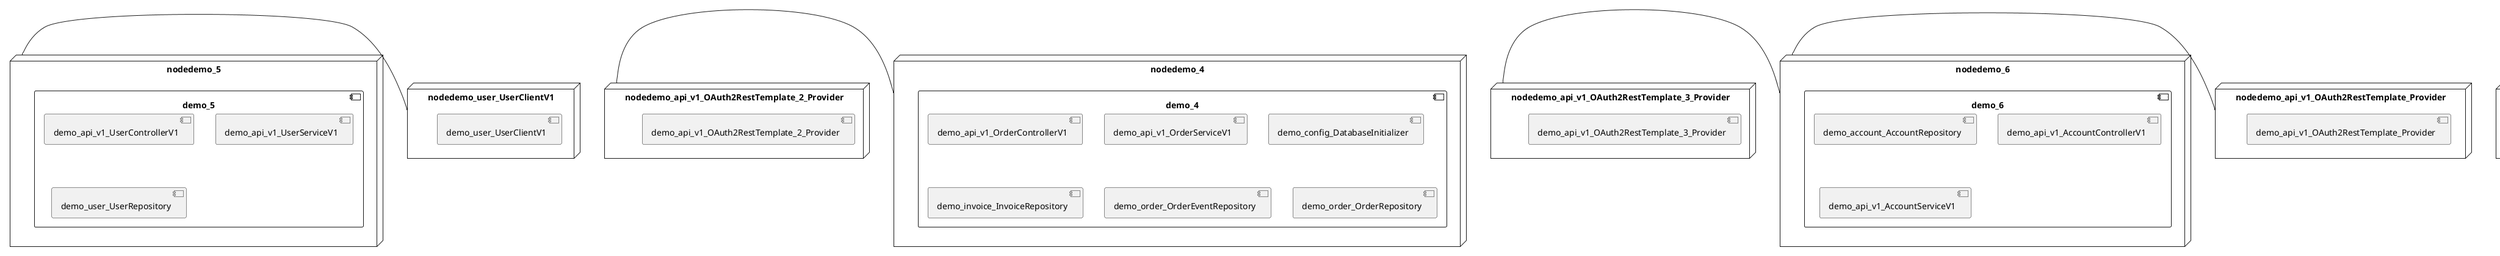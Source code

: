 @startuml
skinparam fixCircleLabelOverlapping true
skinparam componentStyle uml2
node nodedemo {
component demo {
[demo_api_v1_CatalogControllerV1] [[kbastani-spring-cloud-event-sourcing-example.system#_ObzhQCq9Ee-NO7f3AvjeYA]]
[demo_api_v1_CatalogServiceV1] [[kbastani-spring-cloud-event-sourcing-example.system#_ObzhQCq9Ee-NO7f3AvjeYA]]
[demo_catalog_CatalogInfoRepository] [[kbastani-spring-cloud-event-sourcing-example.system#_ObzhQCq9Ee-NO7f3AvjeYA]]
}
}
node nodedemo_2 {
component demo_2 {
[demo_api_v1_ShoppingCartControllerV1] [[kbastani-spring-cloud-event-sourcing-example.system#_ObzhQCq9Ee-NO7f3AvjeYA]]
[demo_api_v1_ShoppingCartServiceV1] [[kbastani-spring-cloud-event-sourcing-example.system#_ObzhQCq9Ee-NO7f3AvjeYA]]
[demo_cart_CartEventRepository] [[kbastani-spring-cloud-event-sourcing-example.system#_ObzhQCq9Ee-NO7f3AvjeYA]]
}
}
node nodedemo_3 {
component demo_3 {
[demo_UserController] [[kbastani-spring-cloud-event-sourcing-example.system#_ObzhQCq9Ee-NO7f3AvjeYA]]
[demo_UserRepository] [[kbastani-spring-cloud-event-sourcing-example.system#_ObzhQCq9Ee-NO7f3AvjeYA]]
[demo_UserService] [[kbastani-spring-cloud-event-sourcing-example.system#_ObzhQCq9Ee-NO7f3AvjeYA]]
[demo_login_UserController] [[kbastani-spring-cloud-event-sourcing-example.system#_ObzhQCq9Ee-NO7f3AvjeYA]]
}
}
node nodedemo_4 {
component demo_4 {
[demo_api_v1_OrderControllerV1] [[kbastani-spring-cloud-event-sourcing-example.system#_ObzhQCq9Ee-NO7f3AvjeYA]]
[demo_api_v1_OrderServiceV1] [[kbastani-spring-cloud-event-sourcing-example.system#_ObzhQCq9Ee-NO7f3AvjeYA]]
[demo_config_DatabaseInitializer] [[kbastani-spring-cloud-event-sourcing-example.system#_ObzhQCq9Ee-NO7f3AvjeYA]]
[demo_invoice_InvoiceRepository] [[kbastani-spring-cloud-event-sourcing-example.system#_ObzhQCq9Ee-NO7f3AvjeYA]]
[demo_order_OrderEventRepository] [[kbastani-spring-cloud-event-sourcing-example.system#_ObzhQCq9Ee-NO7f3AvjeYA]]
[demo_order_OrderRepository] [[kbastani-spring-cloud-event-sourcing-example.system#_ObzhQCq9Ee-NO7f3AvjeYA]]
}
}
node nodedemo_5 {
component demo_5 {
[demo_api_v1_UserControllerV1] [[kbastani-spring-cloud-event-sourcing-example.system#_ObzhQCq9Ee-NO7f3AvjeYA]]
[demo_api_v1_UserServiceV1] [[kbastani-spring-cloud-event-sourcing-example.system#_ObzhQCq9Ee-NO7f3AvjeYA]]
[demo_user_UserRepository] [[kbastani-spring-cloud-event-sourcing-example.system#_ObzhQCq9Ee-NO7f3AvjeYA]]
}
}
node nodedemo_6 {
component demo_6 {
[demo_account_AccountRepository] [[kbastani-spring-cloud-event-sourcing-example.system#_ObzhQCq9Ee-NO7f3AvjeYA]]
[demo_api_v1_AccountControllerV1] [[kbastani-spring-cloud-event-sourcing-example.system#_ObzhQCq9Ee-NO7f3AvjeYA]]
[demo_api_v1_AccountServiceV1] [[kbastani-spring-cloud-event-sourcing-example.system#_ObzhQCq9Ee-NO7f3AvjeYA]]
}
}
node nodedemo_7 {
component demo_7 {
[DatabaseInitializer] [[kbastani-spring-cloud-event-sourcing-example.system#_ObzhQCq9Ee-NO7f3AvjeYA]]
}
}
node nodedemo_v1 {
component demo_v1 {
[demo_v1_InventoryControllerV1] [[kbastani-spring-cloud-event-sourcing-example.system#_ObzhQCq9Ee-NO7f3AvjeYA]]
[demo_v1_InventoryServiceV1] [[kbastani-spring-cloud-event-sourcing-example.system#_ObzhQCq9Ee-NO7f3AvjeYA]]
}
}
node nodedemo_api_v1_OAuth2RestTemplate_2_Provider {
[demo_api_v1_OAuth2RestTemplate_2_Provider] [[kbastani-spring-cloud-event-sourcing-example.system#_ObzhQCq9Ee-NO7f3AvjeYA]]
}
node nodedemo_api_v1_OAuth2RestTemplate_3_Provider {
[demo_api_v1_OAuth2RestTemplate_3_Provider] [[kbastani-spring-cloud-event-sourcing-example.system#_ObzhQCq9Ee-NO7f3AvjeYA]]
}
node nodedemo_api_v1_OAuth2RestTemplate_Provider {
[demo_api_v1_OAuth2RestTemplate_Provider] [[kbastani-spring-cloud-event-sourcing-example.system#_ObzhQCq9Ee-NO7f3AvjeYA]]
}
node nodedemo_api_v1_RestTemplate_2_Provider {
[demo_api_v1_RestTemplate_2_Provider] [[kbastani-spring-cloud-event-sourcing-example.system#_ObzhQCq9Ee-NO7f3AvjeYA]]
}
node nodedemo_api_v1_RestTemplate_Provider {
[demo_api_v1_RestTemplate_Provider] [[kbastani-spring-cloud-event-sourcing-example.system#_ObzhQCq9Ee-NO7f3AvjeYA]]
}
node nodedemo_inventory_InventoryRepository_Provider {
[demo_inventory_InventoryRepository_Provider] [[kbastani-spring-cloud-event-sourcing-example.system#_ObzhQCq9Ee-NO7f3AvjeYA]]
}
node nodedemo_login_AuthenticationManager_Provider {
[demo_login_AuthenticationManager_Provider] [[kbastani-spring-cloud-event-sourcing-example.system#_ObzhQCq9Ee-NO7f3AvjeYA]]
}
node nodedemo_login_ClientDetailsService_Provider {
[demo_login_ClientDetailsService_Provider] [[kbastani-spring-cloud-event-sourcing-example.system#_ObzhQCq9Ee-NO7f3AvjeYA]]
}
node nodedemo_login_HttpSessionSecurityContextRepository_Provider {
[demo_login_HttpSessionSecurityContextRepository_Provider] [[kbastani-spring-cloud-event-sourcing-example.system#_ObzhQCq9Ee-NO7f3AvjeYA]]
}
node nodedemo_login_LoginController {
[demo_login_LoginController] [[kbastani-spring-cloud-event-sourcing-example.system#_ObzhQCq9Ee-NO7f3AvjeYA]]
}
node nodedemo_product_ProductRepository_Provider {
[demo_product_ProductRepository_Provider] [[kbastani-spring-cloud-event-sourcing-example.system#_ObzhQCq9Ee-NO7f3AvjeYA]]
}
node nodedemo_user_UserClientV1 {
[demo_user_UserClientV1] [[kbastani-spring-cloud-event-sourcing-example.system#_ObzhQCq9Ee-NO7f3AvjeYA]]
}
node nodedemo_v1_Session_Provider {
[demo_v1_Session_Provider] [[kbastani-spring-cloud-event-sourcing-example.system#_ObzhQCq9Ee-NO7f3AvjeYA]]
}
[nodedemo_5] - [nodedemo_user_UserClientV1]
[nodedemo_api_v1_OAuth2RestTemplate_2_Provider] - [nodedemo_4]
[nodedemo_api_v1_OAuth2RestTemplate_3_Provider] - [nodedemo_6]
[nodedemo_api_v1_OAuth2RestTemplate_Provider] - [nodedemo_6]
[nodedemo_api_v1_RestTemplate_2_Provider] - [nodedemo_2]
[nodedemo_api_v1_RestTemplate_Provider] - [nodedemo_2]
[nodedemo_inventory_InventoryRepository_Provider] - [nodedemo_v1]
[nodedemo_login_AuthenticationManager_Provider] - [nodedemo_login_LoginController]
[nodedemo_login_ClientDetailsService_Provider] - [nodedemo_login_LoginController]
[nodedemo_login_HttpSessionSecurityContextRepository_Provider] - [nodedemo_login_LoginController]
[nodedemo_product_ProductRepository_Provider] - [nodedemo_v1]
[nodedemo_v1_Session_Provider] - [nodedemo_v1]

@enduml
